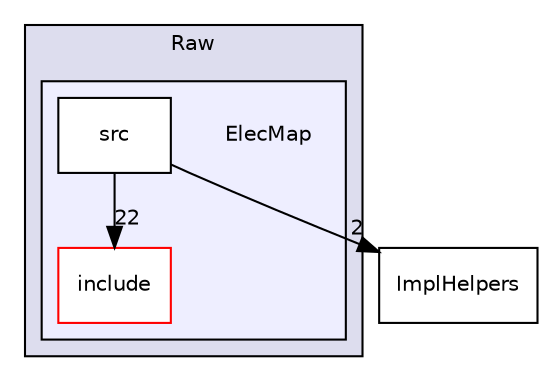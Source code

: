 digraph "/home/travis/build/AliceO2Group/AliceO2/Detectors/MUON/MCH/Raw/ElecMap" {
  bgcolor=transparent;
  compound=true
  node [ fontsize="10", fontname="Helvetica"];
  edge [ labelfontsize="10", labelfontname="Helvetica"];
  subgraph clusterdir_f8de85f281636d081fd2e7e06b0134d2 {
    graph [ bgcolor="#ddddee", pencolor="black", label="Raw" fontname="Helvetica", fontsize="10", URL="dir_f8de85f281636d081fd2e7e06b0134d2.html"]
  subgraph clusterdir_0cfbacb297625179725e3de4f30c0e94 {
    graph [ bgcolor="#eeeeff", pencolor="black", label="" URL="dir_0cfbacb297625179725e3de4f30c0e94.html"];
    dir_0cfbacb297625179725e3de4f30c0e94 [shape=plaintext label="ElecMap"];
    dir_0a787f1aa07d41629d31d60b891926e3 [shape=box label="include" color="red" fillcolor="white" style="filled" URL="dir_0a787f1aa07d41629d31d60b891926e3.html"];
    dir_da0705789cf71b74b65806f36a1ba31e [shape=box label="src" color="black" fillcolor="white" style="filled" URL="dir_da0705789cf71b74b65806f36a1ba31e.html"];
  }
  }
  dir_cfadcf1c28477e06298c128044978e91 [shape=box label="ImplHelpers" URL="dir_cfadcf1c28477e06298c128044978e91.html"];
  dir_da0705789cf71b74b65806f36a1ba31e->dir_cfadcf1c28477e06298c128044978e91 [headlabel="2", labeldistance=1.5 headhref="dir_000410_000535.html"];
  dir_da0705789cf71b74b65806f36a1ba31e->dir_0a787f1aa07d41629d31d60b891926e3 [headlabel="22", labeldistance=1.5 headhref="dir_000410_000408.html"];
}
